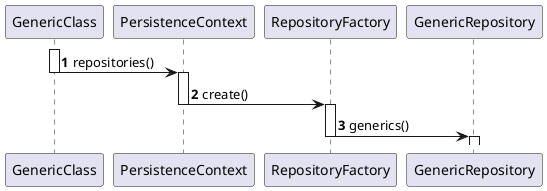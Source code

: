 @startuml
'https://plantuml.com/class-diagram

autonumber

participant GenericClass as class
participant PersistenceContext as ctx
participant RepositoryFactory as repoFactory
participant GenericRepository as repo


activate class

class -> ctx : repositories()
deactivate class
activate ctx

ctx -> repoFactory : create()

deactivate ctx
activate repoFactory
repoFactory -> repo : generics()
deactivate repoFactory
activate repo

@enduml